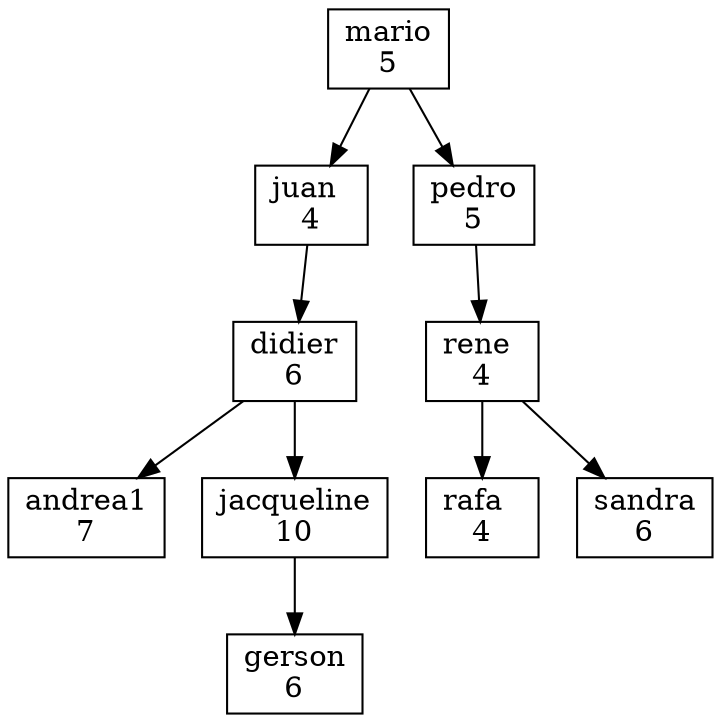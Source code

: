 digraph grafica{
rankdir=TB;node [shape = record, style=filled, fillcolor=white];
nodo1[ label ="mario\l5"];
nodo3[ label ="juan\l4"];
nodo4[ label ="didier\l6"];
nodo9 [ label ="andrea1\l7"];
nodo4->nodo9
nodo5[ label ="jacqueline\l10"];
nodo8 [ label ="gerson\l6"];
nodo5->nodo8
nodo4->nodo5
nodo3->nodo4
nodo1->nodo3
nodo2[ label ="pedro\l5"];
nodo6[ label ="rene\l4"];
nodo7 [ label ="rafa\l4"];
nodo6->nodo7
nodo10 [ label ="sandra\l6"];
nodo6->nodo10
nodo2->nodo6
nodo1->nodo2
}